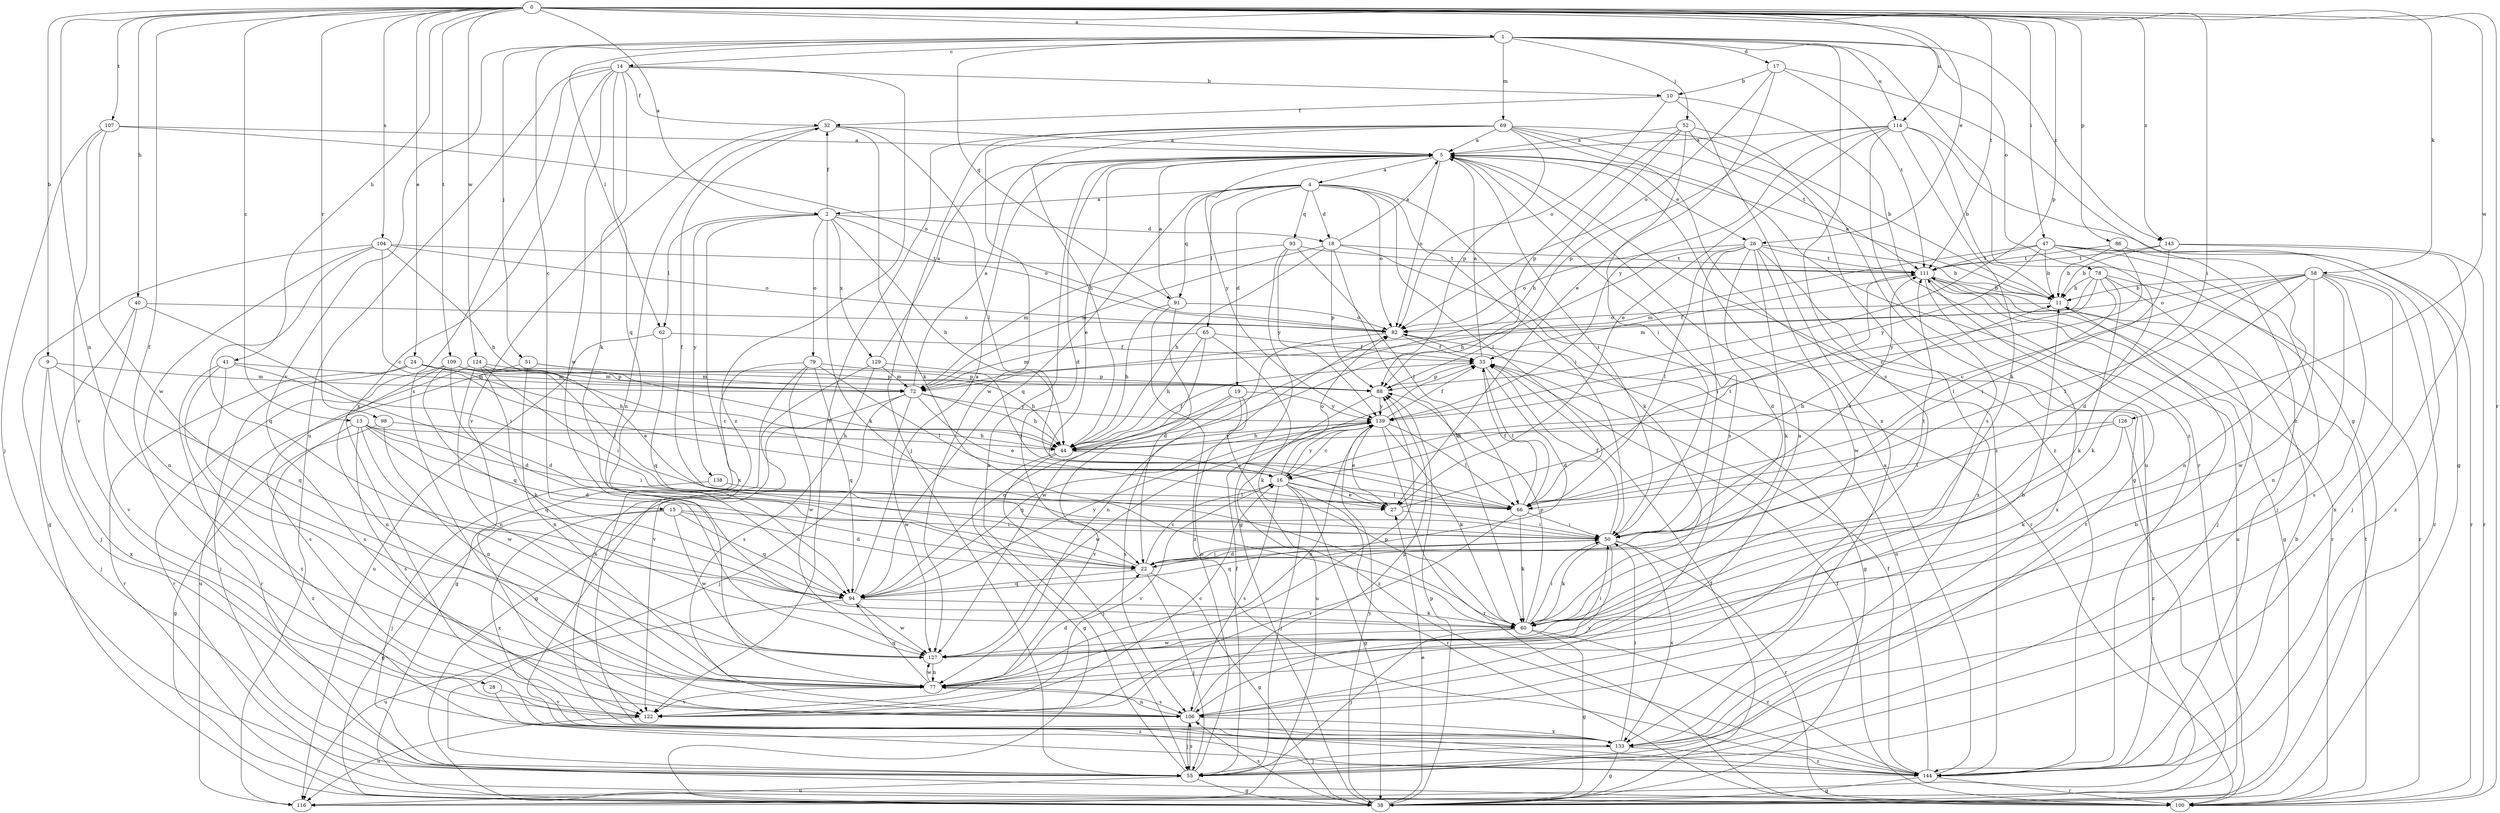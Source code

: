 strict digraph  {
0;
1;
2;
4;
5;
9;
10;
11;
13;
14;
15;
16;
17;
18;
19;
22;
24;
26;
27;
28;
32;
33;
38;
40;
41;
44;
47;
50;
51;
52;
55;
58;
60;
62;
65;
66;
69;
72;
77;
78;
79;
82;
86;
88;
91;
93;
94;
98;
100;
104;
106;
107;
109;
111;
114;
116;
122;
124;
126;
127;
129;
133;
138;
139;
143;
144;
0 -> 1  [label=a];
0 -> 2  [label=a];
0 -> 9  [label=b];
0 -> 13  [label=c];
0 -> 24  [label=e];
0 -> 26  [label=e];
0 -> 28  [label=f];
0 -> 40  [label=h];
0 -> 41  [label=h];
0 -> 47  [label=i];
0 -> 50  [label=i];
0 -> 58  [label=k];
0 -> 77  [label=n];
0 -> 86  [label=p];
0 -> 88  [label=p];
0 -> 98  [label=r];
0 -> 100  [label=r];
0 -> 104  [label=s];
0 -> 107  [label=t];
0 -> 109  [label=t];
0 -> 111  [label=t];
0 -> 114  [label=u];
0 -> 124  [label=w];
0 -> 126  [label=w];
0 -> 143  [label=z];
1 -> 14  [label=c];
1 -> 15  [label=c];
1 -> 17  [label=d];
1 -> 38  [label=g];
1 -> 51  [label=j];
1 -> 52  [label=j];
1 -> 62  [label=l];
1 -> 69  [label=m];
1 -> 78  [label=o];
1 -> 91  [label=q];
1 -> 106  [label=s];
1 -> 114  [label=u];
1 -> 122  [label=v];
1 -> 143  [label=z];
2 -> 18  [label=d];
2 -> 32  [label=f];
2 -> 44  [label=h];
2 -> 60  [label=k];
2 -> 62  [label=l];
2 -> 79  [label=o];
2 -> 82  [label=o];
2 -> 129  [label=x];
2 -> 133  [label=x];
2 -> 138  [label=y];
4 -> 2  [label=a];
4 -> 18  [label=d];
4 -> 19  [label=d];
4 -> 50  [label=i];
4 -> 60  [label=k];
4 -> 65  [label=l];
4 -> 66  [label=l];
4 -> 82  [label=o];
4 -> 91  [label=q];
4 -> 93  [label=q];
4 -> 94  [label=q];
5 -> 4  [label=a];
5 -> 22  [label=d];
5 -> 26  [label=e];
5 -> 27  [label=e];
5 -> 38  [label=g];
5 -> 50  [label=i];
5 -> 82  [label=o];
5 -> 106  [label=s];
5 -> 139  [label=y];
9 -> 55  [label=j];
9 -> 72  [label=m];
9 -> 94  [label=q];
9 -> 133  [label=x];
10 -> 32  [label=f];
10 -> 82  [label=o];
10 -> 133  [label=x];
10 -> 144  [label=z];
11 -> 5  [label=a];
11 -> 82  [label=o];
13 -> 22  [label=d];
13 -> 44  [label=h];
13 -> 50  [label=i];
13 -> 94  [label=q];
13 -> 106  [label=s];
13 -> 127  [label=w];
13 -> 144  [label=z];
14 -> 10  [label=b];
14 -> 32  [label=f];
14 -> 60  [label=k];
14 -> 94  [label=q];
14 -> 106  [label=s];
14 -> 116  [label=u];
14 -> 127  [label=w];
14 -> 133  [label=x];
14 -> 144  [label=z];
15 -> 22  [label=d];
15 -> 38  [label=g];
15 -> 50  [label=i];
15 -> 94  [label=q];
15 -> 127  [label=w];
15 -> 133  [label=x];
16 -> 27  [label=e];
16 -> 38  [label=g];
16 -> 55  [label=j];
16 -> 66  [label=l];
16 -> 82  [label=o];
16 -> 100  [label=r];
16 -> 106  [label=s];
16 -> 122  [label=v];
16 -> 139  [label=y];
17 -> 10  [label=b];
17 -> 27  [label=e];
17 -> 82  [label=o];
17 -> 111  [label=t];
17 -> 144  [label=z];
18 -> 5  [label=a];
18 -> 44  [label=h];
18 -> 60  [label=k];
18 -> 72  [label=m];
18 -> 88  [label=p];
18 -> 100  [label=r];
18 -> 111  [label=t];
19 -> 94  [label=q];
19 -> 106  [label=s];
19 -> 122  [label=v];
19 -> 139  [label=y];
19 -> 144  [label=z];
22 -> 16  [label=c];
22 -> 32  [label=f];
22 -> 38  [label=g];
22 -> 50  [label=i];
22 -> 55  [label=j];
22 -> 94  [label=q];
22 -> 111  [label=t];
24 -> 44  [label=h];
24 -> 55  [label=j];
24 -> 72  [label=m];
24 -> 88  [label=p];
24 -> 100  [label=r];
26 -> 11  [label=b];
26 -> 22  [label=d];
26 -> 44  [label=h];
26 -> 50  [label=i];
26 -> 60  [label=k];
26 -> 66  [label=l];
26 -> 82  [label=o];
26 -> 111  [label=t];
26 -> 127  [label=w];
26 -> 133  [label=x];
27 -> 50  [label=i];
27 -> 111  [label=t];
28 -> 122  [label=v];
28 -> 144  [label=z];
32 -> 5  [label=a];
32 -> 60  [label=k];
32 -> 66  [label=l];
32 -> 77  [label=n];
32 -> 122  [label=v];
33 -> 5  [label=a];
33 -> 22  [label=d];
33 -> 66  [label=l];
33 -> 88  [label=p];
38 -> 27  [label=e];
38 -> 33  [label=f];
38 -> 88  [label=p];
38 -> 106  [label=s];
38 -> 139  [label=y];
40 -> 50  [label=i];
40 -> 55  [label=j];
40 -> 82  [label=o];
40 -> 122  [label=v];
41 -> 22  [label=d];
41 -> 72  [label=m];
41 -> 100  [label=r];
41 -> 106  [label=s];
41 -> 144  [label=z];
44 -> 16  [label=c];
44 -> 33  [label=f];
44 -> 38  [label=g];
44 -> 55  [label=j];
44 -> 139  [label=y];
47 -> 11  [label=b];
47 -> 22  [label=d];
47 -> 55  [label=j];
47 -> 72  [label=m];
47 -> 100  [label=r];
47 -> 111  [label=t];
47 -> 139  [label=y];
47 -> 144  [label=z];
50 -> 22  [label=d];
50 -> 33  [label=f];
50 -> 60  [label=k];
50 -> 94  [label=q];
50 -> 100  [label=r];
50 -> 111  [label=t];
50 -> 122  [label=v];
50 -> 133  [label=x];
51 -> 44  [label=h];
51 -> 77  [label=n];
51 -> 88  [label=p];
51 -> 116  [label=u];
52 -> 5  [label=a];
52 -> 44  [label=h];
52 -> 50  [label=i];
52 -> 88  [label=p];
52 -> 116  [label=u];
52 -> 144  [label=z];
55 -> 5  [label=a];
55 -> 33  [label=f];
55 -> 38  [label=g];
55 -> 82  [label=o];
55 -> 106  [label=s];
55 -> 111  [label=t];
55 -> 116  [label=u];
58 -> 11  [label=b];
58 -> 16  [label=c];
58 -> 60  [label=k];
58 -> 66  [label=l];
58 -> 77  [label=n];
58 -> 82  [label=o];
58 -> 106  [label=s];
58 -> 127  [label=w];
58 -> 133  [label=x];
58 -> 144  [label=z];
60 -> 38  [label=g];
60 -> 50  [label=i];
60 -> 55  [label=j];
60 -> 88  [label=p];
60 -> 127  [label=w];
60 -> 144  [label=z];
62 -> 33  [label=f];
62 -> 94  [label=q];
62 -> 116  [label=u];
65 -> 33  [label=f];
65 -> 44  [label=h];
65 -> 60  [label=k];
65 -> 72  [label=m];
65 -> 127  [label=w];
66 -> 11  [label=b];
66 -> 33  [label=f];
66 -> 50  [label=i];
66 -> 60  [label=k];
66 -> 122  [label=v];
69 -> 5  [label=a];
69 -> 11  [label=b];
69 -> 44  [label=h];
69 -> 55  [label=j];
69 -> 88  [label=p];
69 -> 100  [label=r];
69 -> 111  [label=t];
69 -> 122  [label=v];
69 -> 127  [label=w];
69 -> 144  [label=z];
72 -> 5  [label=a];
72 -> 27  [label=e];
72 -> 38  [label=g];
72 -> 44  [label=h];
72 -> 55  [label=j];
72 -> 127  [label=w];
72 -> 139  [label=y];
77 -> 11  [label=b];
77 -> 22  [label=d];
77 -> 88  [label=p];
77 -> 94  [label=q];
77 -> 106  [label=s];
77 -> 122  [label=v];
77 -> 127  [label=w];
78 -> 11  [label=b];
78 -> 55  [label=j];
78 -> 60  [label=k];
78 -> 66  [label=l];
78 -> 72  [label=m];
78 -> 100  [label=r];
78 -> 139  [label=y];
79 -> 38  [label=g];
79 -> 66  [label=l];
79 -> 88  [label=p];
79 -> 94  [label=q];
79 -> 127  [label=w];
79 -> 133  [label=x];
82 -> 33  [label=f];
82 -> 38  [label=g];
82 -> 77  [label=n];
86 -> 11  [label=b];
86 -> 16  [label=c];
86 -> 77  [label=n];
86 -> 111  [label=t];
88 -> 116  [label=u];
88 -> 139  [label=y];
91 -> 5  [label=a];
91 -> 22  [label=d];
91 -> 44  [label=h];
91 -> 82  [label=o];
91 -> 144  [label=z];
93 -> 38  [label=g];
93 -> 66  [label=l];
93 -> 72  [label=m];
93 -> 111  [label=t];
93 -> 139  [label=y];
94 -> 5  [label=a];
94 -> 60  [label=k];
94 -> 116  [label=u];
94 -> 127  [label=w];
94 -> 139  [label=y];
98 -> 38  [label=g];
98 -> 44  [label=h];
98 -> 77  [label=n];
100 -> 33  [label=f];
100 -> 111  [label=t];
104 -> 16  [label=c];
104 -> 38  [label=g];
104 -> 44  [label=h];
104 -> 77  [label=n];
104 -> 82  [label=o];
104 -> 94  [label=q];
104 -> 111  [label=t];
106 -> 5  [label=a];
106 -> 55  [label=j];
106 -> 77  [label=n];
106 -> 88  [label=p];
106 -> 133  [label=x];
107 -> 5  [label=a];
107 -> 55  [label=j];
107 -> 82  [label=o];
107 -> 122  [label=v];
107 -> 127  [label=w];
109 -> 16  [label=c];
109 -> 22  [label=d];
109 -> 66  [label=l];
109 -> 72  [label=m];
109 -> 77  [label=n];
109 -> 88  [label=p];
109 -> 94  [label=q];
109 -> 100  [label=r];
111 -> 11  [label=b];
111 -> 33  [label=f];
111 -> 38  [label=g];
111 -> 100  [label=r];
111 -> 116  [label=u];
111 -> 133  [label=x];
114 -> 5  [label=a];
114 -> 11  [label=b];
114 -> 27  [label=e];
114 -> 38  [label=g];
114 -> 60  [label=k];
114 -> 88  [label=p];
114 -> 106  [label=s];
114 -> 139  [label=y];
122 -> 16  [label=c];
122 -> 116  [label=u];
124 -> 27  [label=e];
124 -> 50  [label=i];
124 -> 60  [label=k];
124 -> 72  [label=m];
124 -> 77  [label=n];
124 -> 106  [label=s];
126 -> 44  [label=h];
126 -> 60  [label=k];
126 -> 66  [label=l];
126 -> 144  [label=z];
127 -> 50  [label=i];
127 -> 77  [label=n];
129 -> 5  [label=a];
129 -> 66  [label=l];
129 -> 72  [label=m];
129 -> 106  [label=s];
129 -> 122  [label=v];
133 -> 11  [label=b];
133 -> 38  [label=g];
133 -> 50  [label=i];
133 -> 55  [label=j];
133 -> 144  [label=z];
138 -> 55  [label=j];
138 -> 66  [label=l];
139 -> 16  [label=c];
139 -> 27  [label=e];
139 -> 33  [label=f];
139 -> 44  [label=h];
139 -> 60  [label=k];
139 -> 66  [label=l];
139 -> 77  [label=n];
139 -> 94  [label=q];
139 -> 100  [label=r];
139 -> 127  [label=w];
143 -> 11  [label=b];
143 -> 50  [label=i];
143 -> 55  [label=j];
143 -> 100  [label=r];
143 -> 111  [label=t];
144 -> 5  [label=a];
144 -> 11  [label=b];
144 -> 33  [label=f];
144 -> 38  [label=g];
144 -> 82  [label=o];
144 -> 100  [label=r];
}
